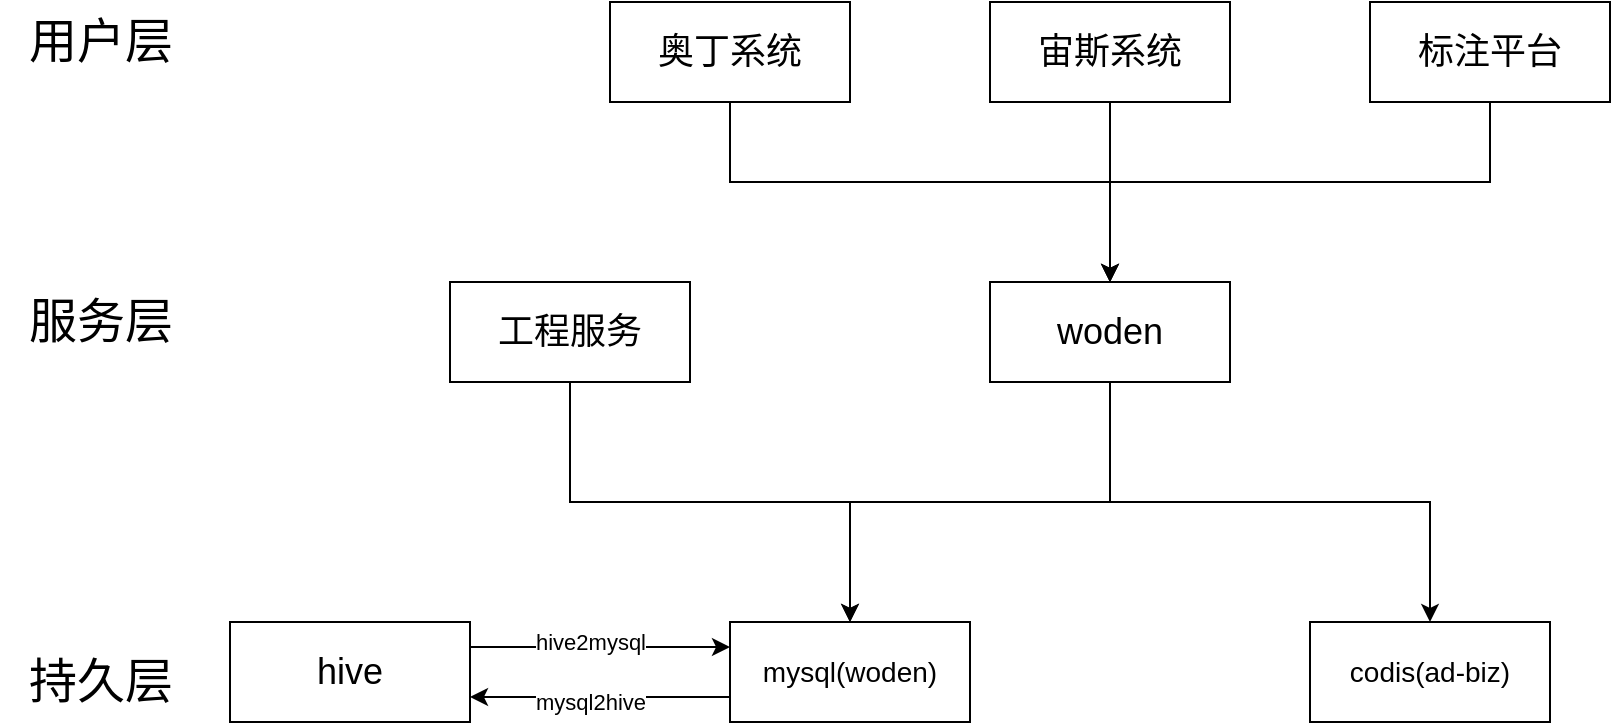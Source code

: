 <mxfile version="14.4.6" type="github">
  <diagram id="AzkA34ZuweDZx1l_i_89" name="Page-1">
    <mxGraphModel dx="2253" dy="691" grid="1" gridSize="10" guides="1" tooltips="1" connect="1" arrows="1" fold="1" page="1" pageScale="1" pageWidth="827" pageHeight="1169" math="0" shadow="0">
      <root>
        <mxCell id="0" />
        <mxCell id="1" parent="0" />
        <mxCell id="U8dbGVt-tQ6Ni0ByRfan-2" value="&lt;font style=&quot;font-size: 14px&quot;&gt;codis(ad-biz)&lt;/font&gt;" style="rounded=0;whiteSpace=wrap;html=1;" vertex="1" parent="1">
          <mxGeometry x="620" y="430" width="120" height="50" as="geometry" />
        </mxCell>
        <mxCell id="U8dbGVt-tQ6Ni0ByRfan-13" style="edgeStyle=orthogonalEdgeStyle;rounded=0;orthogonalLoop=1;jettySize=auto;html=1;exitX=0;exitY=0.75;exitDx=0;exitDy=0;entryX=1;entryY=0.75;entryDx=0;entryDy=0;" edge="1" parent="1" source="U8dbGVt-tQ6Ni0ByRfan-5" target="U8dbGVt-tQ6Ni0ByRfan-11">
          <mxGeometry relative="1" as="geometry" />
        </mxCell>
        <mxCell id="U8dbGVt-tQ6Ni0ByRfan-15" value="mysql2hive" style="edgeLabel;html=1;align=center;verticalAlign=middle;resizable=0;points=[];" vertex="1" connectable="0" parent="U8dbGVt-tQ6Ni0ByRfan-13">
          <mxGeometry x="-0.031" y="2" relative="1" as="geometry">
            <mxPoint x="-7" as="offset" />
          </mxGeometry>
        </mxCell>
        <mxCell id="U8dbGVt-tQ6Ni0ByRfan-5" value="&lt;font style=&quot;font-size: 14px&quot;&gt;mysql(woden)&lt;/font&gt;" style="rounded=0;whiteSpace=wrap;html=1;" vertex="1" parent="1">
          <mxGeometry x="330" y="430" width="120" height="50" as="geometry" />
        </mxCell>
        <mxCell id="U8dbGVt-tQ6Ni0ByRfan-7" style="edgeStyle=orthogonalEdgeStyle;rounded=0;orthogonalLoop=1;jettySize=auto;html=1;exitX=0.5;exitY=1;exitDx=0;exitDy=0;" edge="1" parent="1" source="U8dbGVt-tQ6Ni0ByRfan-6" target="U8dbGVt-tQ6Ni0ByRfan-5">
          <mxGeometry relative="1" as="geometry" />
        </mxCell>
        <mxCell id="U8dbGVt-tQ6Ni0ByRfan-8" style="edgeStyle=orthogonalEdgeStyle;rounded=0;orthogonalLoop=1;jettySize=auto;html=1;exitX=0.5;exitY=1;exitDx=0;exitDy=0;entryX=0.5;entryY=0;entryDx=0;entryDy=0;" edge="1" parent="1" source="U8dbGVt-tQ6Ni0ByRfan-6" target="U8dbGVt-tQ6Ni0ByRfan-2">
          <mxGeometry relative="1" as="geometry" />
        </mxCell>
        <mxCell id="U8dbGVt-tQ6Ni0ByRfan-6" value="&lt;font style=&quot;font-size: 18px&quot;&gt;woden&lt;/font&gt;" style="rounded=0;whiteSpace=wrap;html=1;" vertex="1" parent="1">
          <mxGeometry x="460" y="260" width="120" height="50" as="geometry" />
        </mxCell>
        <mxCell id="U8dbGVt-tQ6Ni0ByRfan-10" style="edgeStyle=orthogonalEdgeStyle;rounded=0;orthogonalLoop=1;jettySize=auto;html=1;exitX=0.5;exitY=1;exitDx=0;exitDy=0;entryX=0.5;entryY=0;entryDx=0;entryDy=0;" edge="1" parent="1" source="U8dbGVt-tQ6Ni0ByRfan-9" target="U8dbGVt-tQ6Ni0ByRfan-5">
          <mxGeometry relative="1" as="geometry" />
        </mxCell>
        <mxCell id="U8dbGVt-tQ6Ni0ByRfan-9" value="&lt;font style=&quot;font-size: 18px&quot;&gt;工程服务&lt;/font&gt;" style="rounded=0;whiteSpace=wrap;html=1;" vertex="1" parent="1">
          <mxGeometry x="190" y="260" width="120" height="50" as="geometry" />
        </mxCell>
        <mxCell id="U8dbGVt-tQ6Ni0ByRfan-12" style="edgeStyle=orthogonalEdgeStyle;rounded=0;orthogonalLoop=1;jettySize=auto;html=1;exitX=1;exitY=0.25;exitDx=0;exitDy=0;entryX=0;entryY=0.25;entryDx=0;entryDy=0;" edge="1" parent="1" source="U8dbGVt-tQ6Ni0ByRfan-11" target="U8dbGVt-tQ6Ni0ByRfan-5">
          <mxGeometry relative="1" as="geometry" />
        </mxCell>
        <mxCell id="U8dbGVt-tQ6Ni0ByRfan-14" value="hive2mysql" style="edgeLabel;html=1;align=center;verticalAlign=middle;resizable=0;points=[];" vertex="1" connectable="0" parent="U8dbGVt-tQ6Ni0ByRfan-12">
          <mxGeometry x="-0.215" y="-1" relative="1" as="geometry">
            <mxPoint x="9" y="-3.5" as="offset" />
          </mxGeometry>
        </mxCell>
        <mxCell id="U8dbGVt-tQ6Ni0ByRfan-11" value="&lt;font style=&quot;font-size: 18px&quot;&gt;hive&lt;/font&gt;" style="rounded=0;whiteSpace=wrap;html=1;" vertex="1" parent="1">
          <mxGeometry x="80" y="430" width="120" height="50" as="geometry" />
        </mxCell>
        <mxCell id="U8dbGVt-tQ6Ni0ByRfan-16" value="&lt;font style=&quot;font-size: 24px&quot;&gt;&lt;font&gt;持久&lt;/font&gt;层&lt;/font&gt;" style="text;html=1;align=center;verticalAlign=middle;resizable=0;points=[];autosize=1;" vertex="1" parent="1">
          <mxGeometry x="-30" y="450" width="90" height="20" as="geometry" />
        </mxCell>
        <mxCell id="U8dbGVt-tQ6Ni0ByRfan-17" value="&lt;span style=&quot;font-size: 24px&quot;&gt;服务层&lt;/span&gt;" style="text;html=1;align=center;verticalAlign=middle;resizable=0;points=[];autosize=1;container=1;" vertex="1" parent="1">
          <mxGeometry x="-30" y="270" width="90" height="20" as="geometry" />
        </mxCell>
        <mxCell id="U8dbGVt-tQ6Ni0ByRfan-23" value="" style="edgeStyle=orthogonalEdgeStyle;rounded=0;orthogonalLoop=1;jettySize=auto;html=1;" edge="1" parent="1" source="U8dbGVt-tQ6Ni0ByRfan-19" target="U8dbGVt-tQ6Ni0ByRfan-6">
          <mxGeometry relative="1" as="geometry" />
        </mxCell>
        <mxCell id="U8dbGVt-tQ6Ni0ByRfan-19" value="&lt;span style=&quot;font-size: 18px&quot;&gt;宙斯系统&lt;/span&gt;" style="rounded=0;whiteSpace=wrap;html=1;" vertex="1" parent="1">
          <mxGeometry x="460" y="120" width="120" height="50" as="geometry" />
        </mxCell>
        <mxCell id="U8dbGVt-tQ6Ni0ByRfan-22" value="" style="edgeStyle=orthogonalEdgeStyle;rounded=0;orthogonalLoop=1;jettySize=auto;html=1;entryX=0.5;entryY=0;entryDx=0;entryDy=0;" edge="1" parent="1" source="U8dbGVt-tQ6Ni0ByRfan-20" target="U8dbGVt-tQ6Ni0ByRfan-6">
          <mxGeometry relative="1" as="geometry">
            <Array as="points">
              <mxPoint x="330" y="210" />
              <mxPoint x="520" y="210" />
            </Array>
          </mxGeometry>
        </mxCell>
        <mxCell id="U8dbGVt-tQ6Ni0ByRfan-20" value="&lt;font style=&quot;font-size: 18px&quot;&gt;奥丁系统&lt;/font&gt;" style="rounded=0;whiteSpace=wrap;html=1;" vertex="1" parent="1">
          <mxGeometry x="270" y="120" width="120" height="50" as="geometry" />
        </mxCell>
        <mxCell id="U8dbGVt-tQ6Ni0ByRfan-24" style="edgeStyle=orthogonalEdgeStyle;rounded=0;orthogonalLoop=1;jettySize=auto;html=1;exitX=0.5;exitY=1;exitDx=0;exitDy=0;" edge="1" parent="1" source="U8dbGVt-tQ6Ni0ByRfan-21">
          <mxGeometry relative="1" as="geometry">
            <mxPoint x="520" y="260" as="targetPoint" />
            <Array as="points">
              <mxPoint x="710" y="210" />
              <mxPoint x="520" y="210" />
            </Array>
          </mxGeometry>
        </mxCell>
        <mxCell id="U8dbGVt-tQ6Ni0ByRfan-21" value="&lt;font style=&quot;font-size: 18px&quot;&gt;标注平台&lt;/font&gt;" style="rounded=0;whiteSpace=wrap;html=1;" vertex="1" parent="1">
          <mxGeometry x="650" y="120" width="120" height="50" as="geometry" />
        </mxCell>
        <mxCell id="U8dbGVt-tQ6Ni0ByRfan-25" value="&lt;span style=&quot;font-size: 24px&quot;&gt;用户层&lt;/span&gt;" style="text;html=1;align=center;verticalAlign=middle;resizable=0;points=[];autosize=1;container=1;" vertex="1" parent="1">
          <mxGeometry x="-35" y="130" width="100" height="20" as="geometry" />
        </mxCell>
      </root>
    </mxGraphModel>
  </diagram>
</mxfile>
